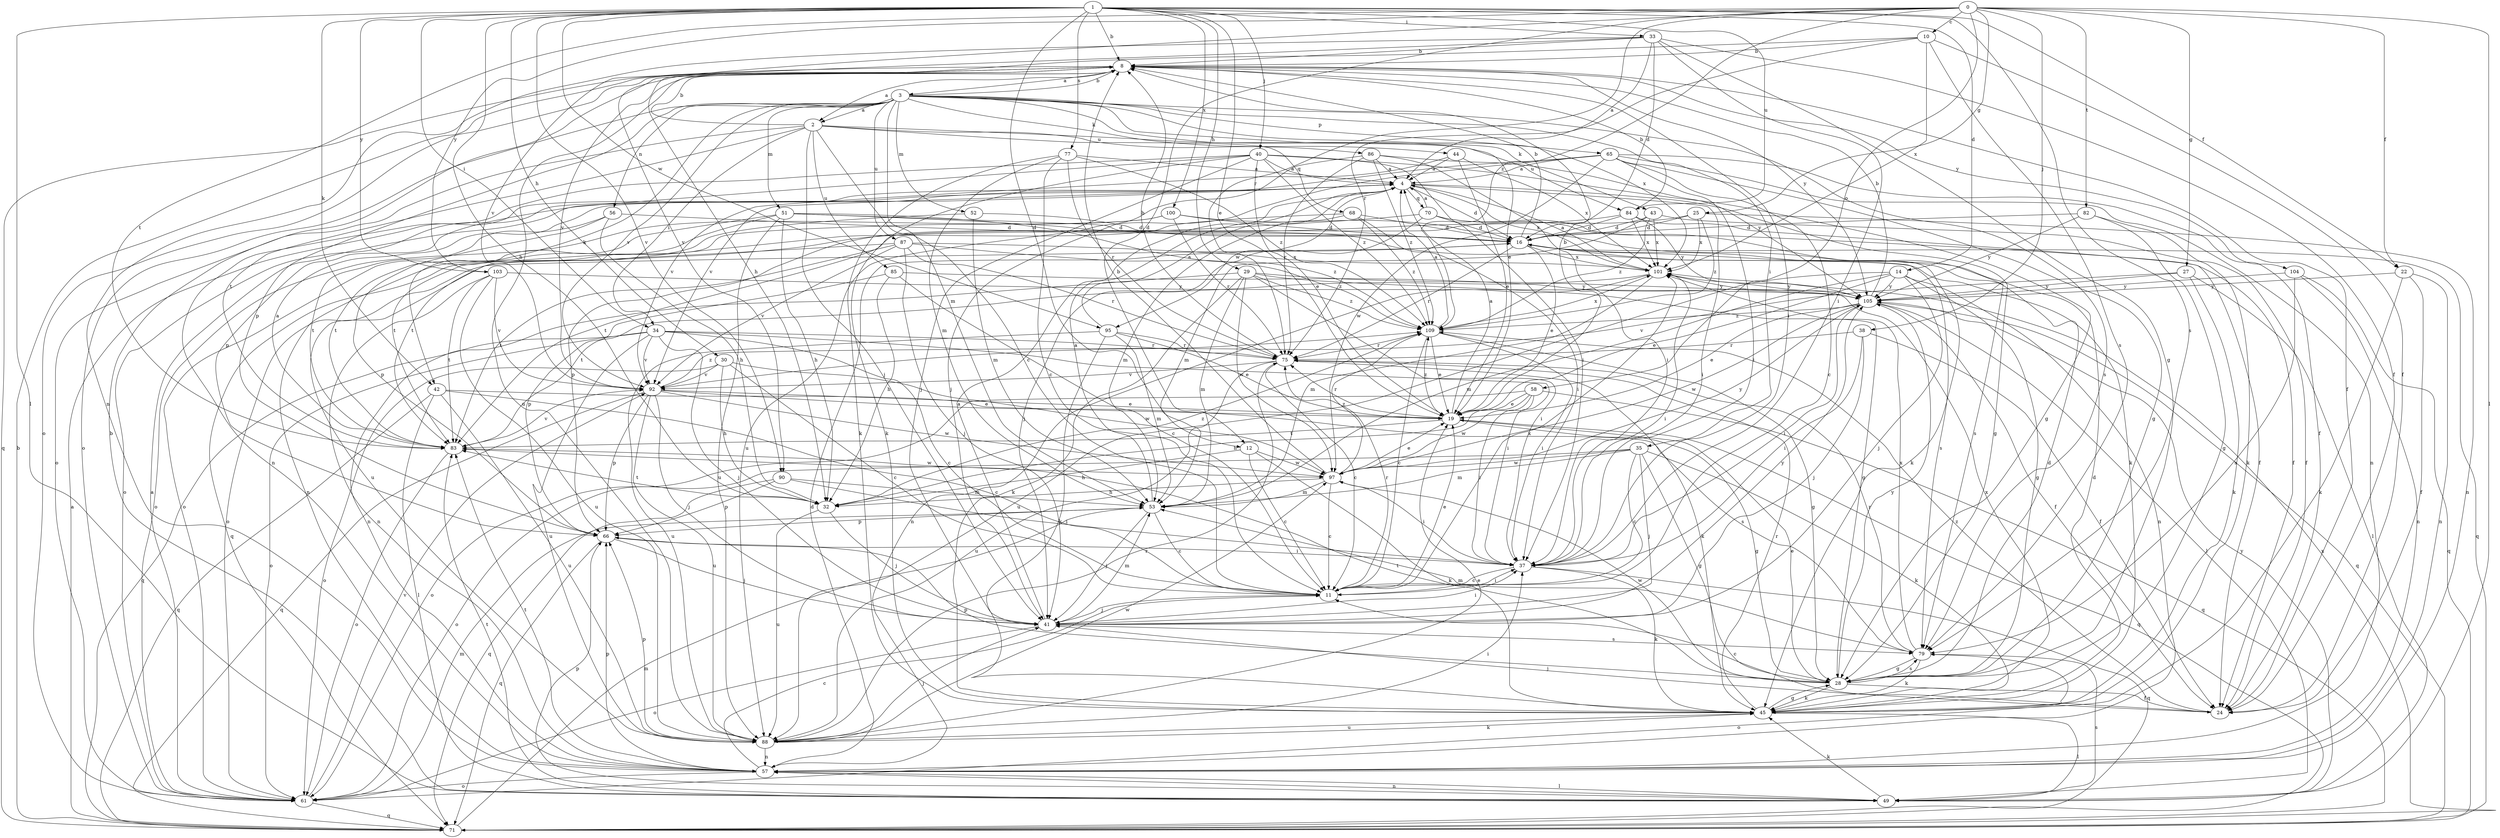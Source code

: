 strict digraph  {
0;
1;
2;
3;
4;
8;
10;
11;
12;
14;
16;
19;
22;
24;
25;
27;
28;
29;
30;
32;
33;
34;
35;
37;
38;
40;
41;
42;
43;
44;
45;
49;
51;
52;
53;
56;
57;
58;
61;
65;
66;
68;
70;
71;
75;
77;
79;
82;
83;
84;
85;
86;
87;
88;
90;
92;
95;
97;
100;
101;
103;
104;
105;
109;
0 -> 10  [label=c];
0 -> 12  [label=d];
0 -> 22  [label=f];
0 -> 25  [label=g];
0 -> 27  [label=g];
0 -> 38  [label=j];
0 -> 49  [label=l];
0 -> 58  [label=o];
0 -> 75  [label=r];
0 -> 82  [label=t];
0 -> 83  [label=t];
0 -> 90  [label=v];
0 -> 103  [label=y];
0 -> 109  [label=z];
1 -> 8  [label=b];
1 -> 12  [label=d];
1 -> 14  [label=d];
1 -> 19  [label=e];
1 -> 22  [label=f];
1 -> 29  [label=h];
1 -> 30  [label=h];
1 -> 32  [label=h];
1 -> 33  [label=i];
1 -> 34  [label=i];
1 -> 40  [label=j];
1 -> 42  [label=k];
1 -> 49  [label=l];
1 -> 77  [label=s];
1 -> 79  [label=s];
1 -> 84  [label=u];
1 -> 90  [label=v];
1 -> 95  [label=w];
1 -> 100  [label=x];
1 -> 103  [label=y];
2 -> 8  [label=b];
2 -> 11  [label=c];
2 -> 34  [label=i];
2 -> 41  [label=j];
2 -> 61  [label=o];
2 -> 68  [label=q];
2 -> 83  [label=t];
2 -> 84  [label=u];
2 -> 85  [label=u];
2 -> 86  [label=u];
3 -> 2  [label=a];
3 -> 8  [label=b];
3 -> 19  [label=e];
3 -> 35  [label=i];
3 -> 42  [label=k];
3 -> 43  [label=k];
3 -> 44  [label=k];
3 -> 51  [label=m];
3 -> 52  [label=m];
3 -> 53  [label=m];
3 -> 56  [label=n];
3 -> 61  [label=o];
3 -> 65  [label=p];
3 -> 66  [label=p];
3 -> 79  [label=s];
3 -> 87  [label=u];
3 -> 92  [label=v];
3 -> 101  [label=x];
4 -> 16  [label=d];
4 -> 28  [label=g];
4 -> 37  [label=i];
4 -> 61  [label=o];
4 -> 70  [label=q];
4 -> 95  [label=w];
4 -> 101  [label=x];
8 -> 2  [label=a];
8 -> 3  [label=a];
8 -> 24  [label=f];
8 -> 37  [label=i];
8 -> 61  [label=o];
8 -> 71  [label=q];
8 -> 88  [label=u];
8 -> 92  [label=v];
8 -> 104  [label=y];
8 -> 105  [label=y];
10 -> 8  [label=b];
10 -> 24  [label=f];
10 -> 32  [label=h];
10 -> 75  [label=r];
10 -> 79  [label=s];
10 -> 101  [label=x];
11 -> 19  [label=e];
11 -> 37  [label=i];
11 -> 41  [label=j];
11 -> 75  [label=r];
11 -> 101  [label=x];
12 -> 11  [label=c];
12 -> 32  [label=h];
12 -> 45  [label=k];
12 -> 97  [label=w];
14 -> 19  [label=e];
14 -> 28  [label=g];
14 -> 41  [label=j];
14 -> 53  [label=m];
14 -> 57  [label=n];
14 -> 88  [label=u];
14 -> 105  [label=y];
16 -> 8  [label=b];
16 -> 19  [label=e];
16 -> 61  [label=o];
16 -> 71  [label=q];
16 -> 75  [label=r];
16 -> 79  [label=s];
16 -> 101  [label=x];
19 -> 4  [label=a];
19 -> 8  [label=b];
19 -> 28  [label=g];
19 -> 71  [label=q];
19 -> 75  [label=r];
19 -> 83  [label=t];
19 -> 109  [label=z];
22 -> 24  [label=f];
22 -> 45  [label=k];
22 -> 57  [label=n];
22 -> 105  [label=y];
24 -> 11  [label=c];
24 -> 41  [label=j];
24 -> 109  [label=z];
25 -> 16  [label=d];
25 -> 57  [label=n];
25 -> 83  [label=t];
25 -> 101  [label=x];
25 -> 109  [label=z];
27 -> 45  [label=k];
27 -> 49  [label=l];
27 -> 92  [label=v];
27 -> 105  [label=y];
28 -> 16  [label=d];
28 -> 19  [label=e];
28 -> 24  [label=f];
28 -> 45  [label=k];
28 -> 66  [label=p];
28 -> 79  [label=s];
28 -> 83  [label=t];
28 -> 97  [label=w];
28 -> 105  [label=y];
29 -> 28  [label=g];
29 -> 37  [label=i];
29 -> 45  [label=k];
29 -> 53  [label=m];
29 -> 57  [label=n];
29 -> 97  [label=w];
29 -> 105  [label=y];
29 -> 109  [label=z];
30 -> 11  [label=c];
30 -> 32  [label=h];
30 -> 61  [label=o];
30 -> 92  [label=v];
30 -> 97  [label=w];
32 -> 41  [label=j];
32 -> 83  [label=t];
32 -> 88  [label=u];
32 -> 109  [label=z];
33 -> 4  [label=a];
33 -> 8  [label=b];
33 -> 16  [label=d];
33 -> 24  [label=f];
33 -> 28  [label=g];
33 -> 37  [label=i];
33 -> 57  [label=n];
33 -> 92  [label=v];
34 -> 11  [label=c];
34 -> 37  [label=i];
34 -> 41  [label=j];
34 -> 61  [label=o];
34 -> 71  [label=q];
34 -> 75  [label=r];
34 -> 88  [label=u];
34 -> 92  [label=v];
35 -> 11  [label=c];
35 -> 28  [label=g];
35 -> 41  [label=j];
35 -> 45  [label=k];
35 -> 53  [label=m];
35 -> 61  [label=o];
35 -> 97  [label=w];
37 -> 11  [label=c];
37 -> 45  [label=k];
37 -> 71  [label=q];
38 -> 24  [label=f];
38 -> 37  [label=i];
38 -> 41  [label=j];
38 -> 75  [label=r];
40 -> 4  [label=a];
40 -> 19  [label=e];
40 -> 28  [label=g];
40 -> 37  [label=i];
40 -> 41  [label=j];
40 -> 45  [label=k];
40 -> 57  [label=n];
40 -> 66  [label=p];
40 -> 109  [label=z];
41 -> 4  [label=a];
41 -> 37  [label=i];
41 -> 53  [label=m];
41 -> 61  [label=o];
41 -> 79  [label=s];
41 -> 105  [label=y];
42 -> 11  [label=c];
42 -> 19  [label=e];
42 -> 49  [label=l];
42 -> 71  [label=q];
42 -> 88  [label=u];
43 -> 16  [label=d];
43 -> 24  [label=f];
43 -> 53  [label=m];
43 -> 101  [label=x];
43 -> 109  [label=z];
44 -> 4  [label=a];
44 -> 19  [label=e];
44 -> 92  [label=v];
44 -> 101  [label=x];
45 -> 16  [label=d];
45 -> 28  [label=g];
45 -> 49  [label=l];
45 -> 75  [label=r];
45 -> 88  [label=u];
45 -> 101  [label=x];
49 -> 8  [label=b];
49 -> 45  [label=k];
49 -> 57  [label=n];
49 -> 66  [label=p];
49 -> 79  [label=s];
49 -> 83  [label=t];
49 -> 105  [label=y];
51 -> 16  [label=d];
51 -> 32  [label=h];
51 -> 45  [label=k];
51 -> 61  [label=o];
51 -> 83  [label=t];
51 -> 88  [label=u];
51 -> 109  [label=z];
52 -> 16  [label=d];
52 -> 53  [label=m];
52 -> 83  [label=t];
53 -> 4  [label=a];
53 -> 11  [label=c];
53 -> 41  [label=j];
53 -> 66  [label=p];
56 -> 16  [label=d];
56 -> 32  [label=h];
56 -> 66  [label=p];
56 -> 83  [label=t];
57 -> 11  [label=c];
57 -> 16  [label=d];
57 -> 49  [label=l];
57 -> 61  [label=o];
57 -> 66  [label=p];
57 -> 83  [label=t];
58 -> 19  [label=e];
58 -> 32  [label=h];
58 -> 37  [label=i];
58 -> 61  [label=o];
58 -> 71  [label=q];
58 -> 97  [label=w];
61 -> 4  [label=a];
61 -> 53  [label=m];
61 -> 71  [label=q];
61 -> 92  [label=v];
65 -> 4  [label=a];
65 -> 11  [label=c];
65 -> 24  [label=f];
65 -> 28  [label=g];
65 -> 37  [label=i];
65 -> 57  [label=n];
65 -> 88  [label=u];
65 -> 92  [label=v];
65 -> 97  [label=w];
66 -> 37  [label=i];
66 -> 41  [label=j];
66 -> 71  [label=q];
68 -> 16  [label=d];
68 -> 37  [label=i];
68 -> 53  [label=m];
68 -> 83  [label=t];
68 -> 109  [label=z];
70 -> 4  [label=a];
70 -> 16  [label=d];
70 -> 24  [label=f];
70 -> 41  [label=j];
70 -> 45  [label=k];
70 -> 66  [label=p];
71 -> 4  [label=a];
71 -> 8  [label=b];
71 -> 53  [label=m];
71 -> 101  [label=x];
75 -> 8  [label=b];
75 -> 11  [label=c];
75 -> 45  [label=k];
75 -> 88  [label=u];
75 -> 92  [label=v];
77 -> 4  [label=a];
77 -> 11  [label=c];
77 -> 45  [label=k];
77 -> 53  [label=m];
77 -> 75  [label=r];
77 -> 109  [label=z];
79 -> 28  [label=g];
79 -> 45  [label=k];
79 -> 53  [label=m];
79 -> 61  [label=o];
79 -> 75  [label=r];
79 -> 101  [label=x];
82 -> 16  [label=d];
82 -> 28  [label=g];
82 -> 45  [label=k];
82 -> 105  [label=y];
83 -> 4  [label=a];
83 -> 61  [label=o];
83 -> 92  [label=v];
83 -> 97  [label=w];
84 -> 8  [label=b];
84 -> 16  [label=d];
84 -> 24  [label=f];
84 -> 88  [label=u];
84 -> 101  [label=x];
84 -> 105  [label=y];
85 -> 11  [label=c];
85 -> 32  [label=h];
85 -> 66  [label=p];
85 -> 105  [label=y];
86 -> 4  [label=a];
86 -> 37  [label=i];
86 -> 41  [label=j];
86 -> 75  [label=r];
86 -> 105  [label=y];
86 -> 109  [label=z];
87 -> 41  [label=j];
87 -> 71  [label=q];
87 -> 75  [label=r];
87 -> 83  [label=t];
87 -> 92  [label=v];
87 -> 101  [label=x];
87 -> 109  [label=z];
88 -> 19  [label=e];
88 -> 37  [label=i];
88 -> 41  [label=j];
88 -> 45  [label=k];
88 -> 57  [label=n];
88 -> 66  [label=p];
88 -> 75  [label=r];
88 -> 97  [label=w];
90 -> 37  [label=i];
90 -> 53  [label=m];
90 -> 66  [label=p];
90 -> 71  [label=q];
92 -> 19  [label=e];
92 -> 41  [label=j];
92 -> 66  [label=p];
92 -> 71  [label=q];
92 -> 79  [label=s];
92 -> 88  [label=u];
92 -> 97  [label=w];
92 -> 109  [label=z];
95 -> 4  [label=a];
95 -> 19  [label=e];
95 -> 45  [label=k];
95 -> 53  [label=m];
95 -> 75  [label=r];
95 -> 88  [label=u];
97 -> 8  [label=b];
97 -> 11  [label=c];
97 -> 19  [label=e];
97 -> 32  [label=h];
97 -> 37  [label=i];
97 -> 53  [label=m];
97 -> 105  [label=y];
97 -> 109  [label=z];
100 -> 16  [label=d];
100 -> 57  [label=n];
100 -> 61  [label=o];
100 -> 75  [label=r];
100 -> 79  [label=s];
101 -> 4  [label=a];
101 -> 37  [label=i];
101 -> 53  [label=m];
101 -> 57  [label=n];
101 -> 83  [label=t];
101 -> 105  [label=y];
103 -> 57  [label=n];
103 -> 83  [label=t];
103 -> 88  [label=u];
103 -> 92  [label=v];
103 -> 105  [label=y];
104 -> 57  [label=n];
104 -> 71  [label=q];
104 -> 79  [label=s];
104 -> 105  [label=y];
105 -> 8  [label=b];
105 -> 19  [label=e];
105 -> 24  [label=f];
105 -> 37  [label=i];
105 -> 49  [label=l];
105 -> 71  [label=q];
105 -> 97  [label=w];
105 -> 109  [label=z];
109 -> 4  [label=a];
109 -> 11  [label=c];
109 -> 19  [label=e];
109 -> 28  [label=g];
109 -> 37  [label=i];
109 -> 75  [label=r];
109 -> 101  [label=x];
}
